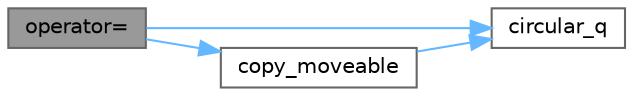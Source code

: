 digraph "operator="
{
 // LATEX_PDF_SIZE
  bgcolor="transparent";
  edge [fontname=Helvetica,fontsize=10,labelfontname=Helvetica,labelfontsize=10];
  node [fontname=Helvetica,fontsize=10,shape=box,height=0.2,width=0.4];
  rankdir="LR";
  Node1 [id="Node000001",label="operator=",height=0.2,width=0.4,color="gray40", fillcolor="grey60", style="filled", fontcolor="black",tooltip=" "];
  Node1 -> Node2 [id="edge1_Node000001_Node000002",color="steelblue1",style="solid",tooltip=" "];
  Node2 [id="Node000002",label="circular_q",height=0.2,width=0.4,color="grey40", fillcolor="white", style="filled",URL="$classspdlog_1_1details_1_1circular__q.html#a7e4ced03d09bfcc74e8840ac798d5ac1",tooltip=" "];
  Node1 -> Node3 [id="edge2_Node000001_Node000003",color="steelblue1",style="solid",tooltip=" "];
  Node3 [id="Node000003",label="copy_moveable",height=0.2,width=0.4,color="grey40", fillcolor="white", style="filled",URL="$classspdlog_1_1details_1_1circular__q.html#a3e41e720b292dae1c2eabcf275a02a81",tooltip=" "];
  Node3 -> Node2 [id="edge3_Node000003_Node000002",color="steelblue1",style="solid",tooltip=" "];
}
